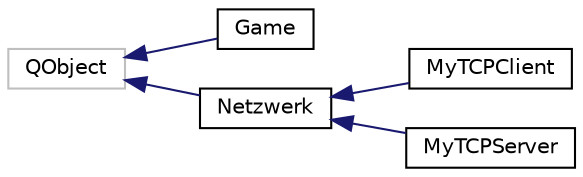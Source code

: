 digraph "Graphical Class Hierarchy"
{
 // LATEX_PDF_SIZE
  edge [fontname="Helvetica",fontsize="10",labelfontname="Helvetica",labelfontsize="10"];
  node [fontname="Helvetica",fontsize="10",shape=record];
  rankdir="LR";
  Node16 [label="QObject",height=0.2,width=0.4,color="grey75", fillcolor="white", style="filled",tooltip=" "];
  Node16 -> Node0 [dir="back",color="midnightblue",fontsize="10",style="solid",fontname="Helvetica"];
  Node0 [label="Game",height=0.2,width=0.4,color="black", fillcolor="white", style="filled",URL="$classGame.html",tooltip="Manages the state of the chess game."];
  Node16 -> Node18 [dir="back",color="midnightblue",fontsize="10",style="solid",fontname="Helvetica"];
  Node18 [label="Netzwerk",height=0.2,width=0.4,color="black", fillcolor="white", style="filled",URL="$classNetzwerk.html",tooltip="Manages network communication between players in the chess game."];
  Node18 -> Node19 [dir="back",color="midnightblue",fontsize="10",style="solid",fontname="Helvetica"];
  Node19 [label="MyTCPClient",height=0.2,width=0.4,color="black", fillcolor="white", style="filled",URL="$classMyTCPClient.html",tooltip="Handles the client-side TCP communication for the chess game."];
  Node18 -> Node20 [dir="back",color="midnightblue",fontsize="10",style="solid",fontname="Helvetica"];
  Node20 [label="MyTCPServer",height=0.2,width=0.4,color="black", fillcolor="white", style="filled",URL="$classMyTCPServer.html",tooltip="Handles the server-side TCP communication for the chess game."];
}
